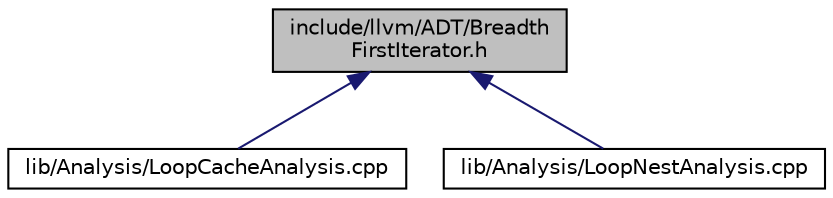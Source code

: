 digraph "include/llvm/ADT/BreadthFirstIterator.h"
{
 // LATEX_PDF_SIZE
  bgcolor="transparent";
  edge [fontname="Helvetica",fontsize="10",labelfontname="Helvetica",labelfontsize="10"];
  node [fontname="Helvetica",fontsize="10",shape=record];
  Node1 [label="include/llvm/ADT/Breadth\lFirstIterator.h",height=0.2,width=0.4,color="black", fillcolor="grey75", style="filled", fontcolor="black",tooltip=" "];
  Node1 -> Node2 [dir="back",color="midnightblue",fontsize="10",style="solid",fontname="Helvetica"];
  Node2 [label="lib/Analysis/LoopCacheAnalysis.cpp",height=0.2,width=0.4,color="black",URL="$LoopCacheAnalysis_8cpp.html",tooltip=" "];
  Node1 -> Node3 [dir="back",color="midnightblue",fontsize="10",style="solid",fontname="Helvetica"];
  Node3 [label="lib/Analysis/LoopNestAnalysis.cpp",height=0.2,width=0.4,color="black",URL="$LoopNestAnalysis_8cpp.html",tooltip=" "];
}

